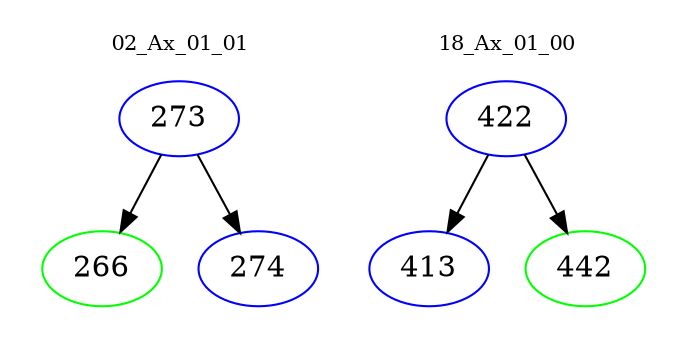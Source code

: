 digraph{
subgraph cluster_0 {
color = white
label = "02_Ax_01_01";
fontsize=10;
T0_273 [label="273", color="blue"]
T0_273 -> T0_266 [color="black"]
T0_266 [label="266", color="green"]
T0_273 -> T0_274 [color="black"]
T0_274 [label="274", color="blue"]
}
subgraph cluster_1 {
color = white
label = "18_Ax_01_00";
fontsize=10;
T1_422 [label="422", color="blue"]
T1_422 -> T1_413 [color="black"]
T1_413 [label="413", color="blue"]
T1_422 -> T1_442 [color="black"]
T1_442 [label="442", color="green"]
}
}
